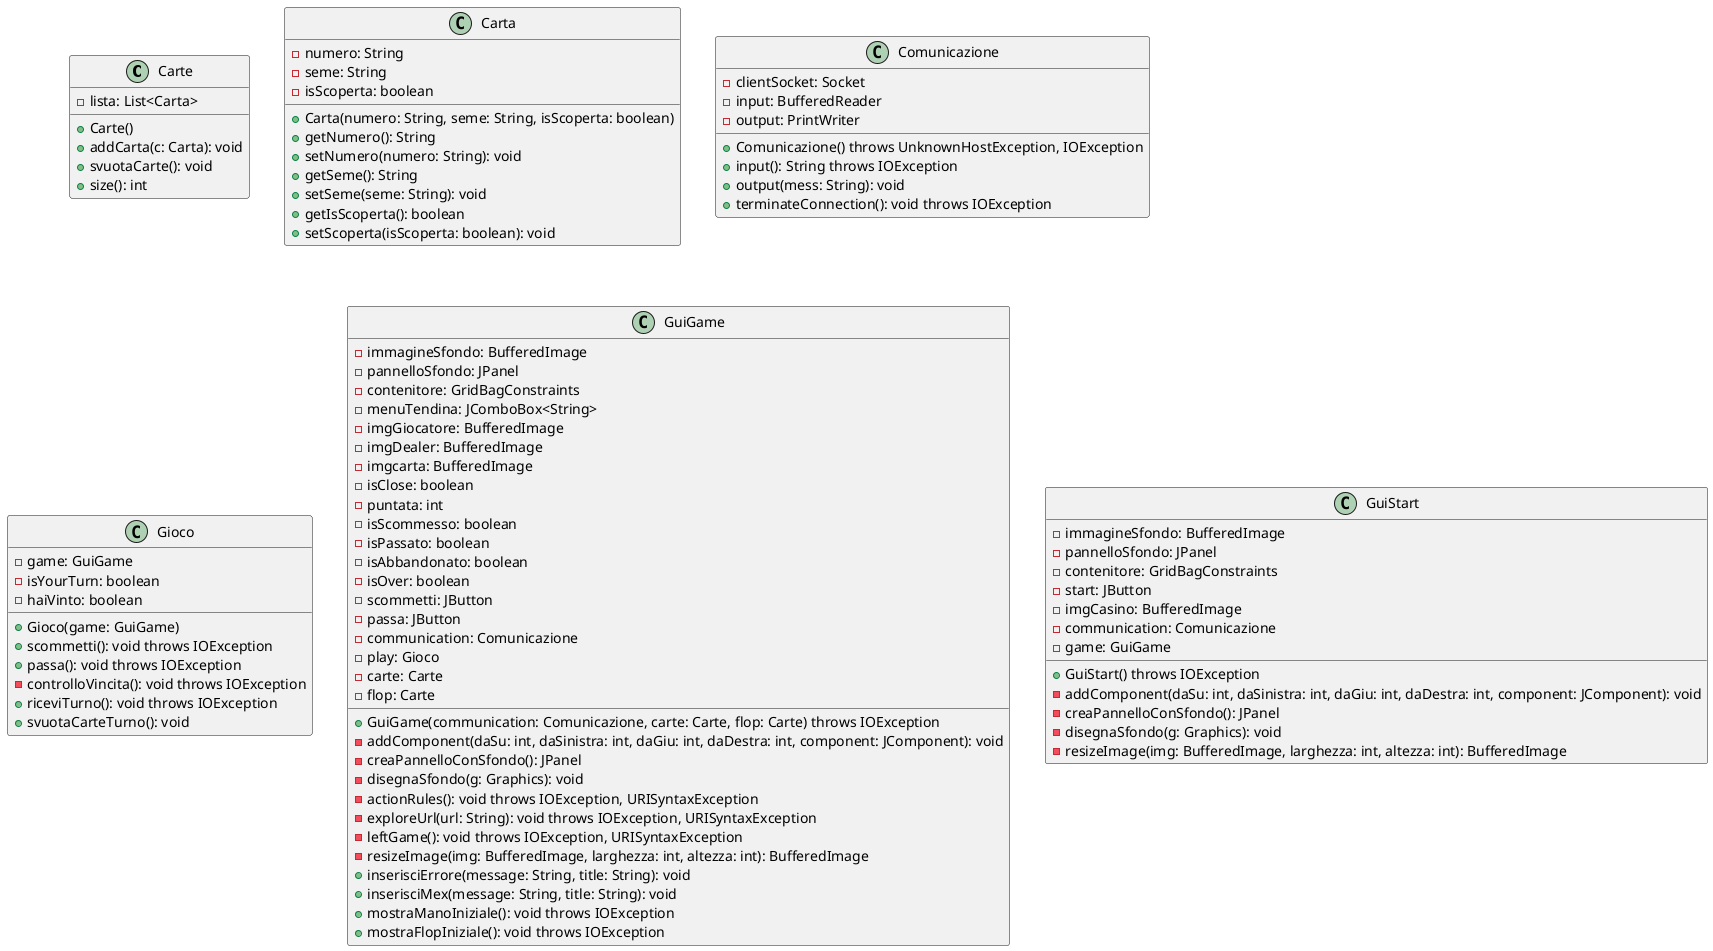 @startuml CLASS_DIAGRAM CLIENT

class Carte {
  - lista: List<Carta>

  + Carte()
  + addCarta(c: Carta): void
  + svuotaCarte(): void
  + size(): int
}

class Carta {
  - numero: String
  - seme: String
  - isScoperta: boolean

  + Carta(numero: String, seme: String, isScoperta: boolean)
  + getNumero(): String
  + setNumero(numero: String): void
  + getSeme(): String
  + setSeme(seme: String): void
  + getIsScoperta(): boolean
  + setScoperta(isScoperta: boolean): void
}


class Comunicazione {
  - clientSocket: Socket
  - input: BufferedReader
  - output: PrintWriter

  + Comunicazione() throws UnknownHostException, IOException
  + input(): String throws IOException
  + output(mess: String): void
  + terminateConnection(): void throws IOException
}

class Gioco {
  - game: GuiGame
  - isYourTurn: boolean
  - haiVinto: boolean

  + Gioco(game: GuiGame)
  + scommetti(): void throws IOException
  + passa(): void throws IOException
  - controlloVincita(): void throws IOException
  + riceviTurno(): void throws IOException
  + svuotaCarteTurno(): void
}

class GuiGame {
  - immagineSfondo: BufferedImage
  - pannelloSfondo: JPanel
  - contenitore: GridBagConstraints
  - menuTendina: JComboBox<String>
  - imgGiocatore: BufferedImage
  - imgDealer: BufferedImage
  - imgcarta: BufferedImage
  - isClose: boolean
  - puntata: int
  - isScommesso: boolean
  - isPassato: boolean
  - isAbbandonato: boolean
  - isOver: boolean
  - scommetti: JButton
  - passa: JButton
  - communication: Comunicazione
  - play: Gioco
  - carte: Carte
  - flop: Carte

  + GuiGame(communication: Comunicazione, carte: Carte, flop: Carte) throws IOException
  - addComponent(daSu: int, daSinistra: int, daGiu: int, daDestra: int, component: JComponent): void
  - creaPannelloConSfondo(): JPanel
  - disegnaSfondo(g: Graphics): void
  - actionRules(): void throws IOException, URISyntaxException
  - exploreUrl(url: String): void throws IOException, URISyntaxException
  - leftGame(): void throws IOException, URISyntaxException
  - resizeImage(img: BufferedImage, larghezza: int, altezza: int): BufferedImage
  + inserisciErrore(message: String, title: String): void
  + inserisciMex(message: String, title: String): void
  + mostraManoIniziale(): void throws IOException
  + mostraFlopIniziale(): void throws IOException
}

class GuiStart {
  - immagineSfondo: BufferedImage
  - pannelloSfondo: JPanel
  - contenitore: GridBagConstraints
  - start: JButton
  - imgCasino: BufferedImage
  - communication: Comunicazione
  - game: GuiGame

  + GuiStart() throws IOException
  - addComponent(daSu: int, daSinistra: int, daGiu: int, daDestra: int, component: JComponent): void
  - creaPannelloConSfondo(): JPanel
  - disegnaSfondo(g: Graphics): void
  - resizeImage(img: BufferedImage, larghezza: int, altezza: int): BufferedImage
}

@enduml